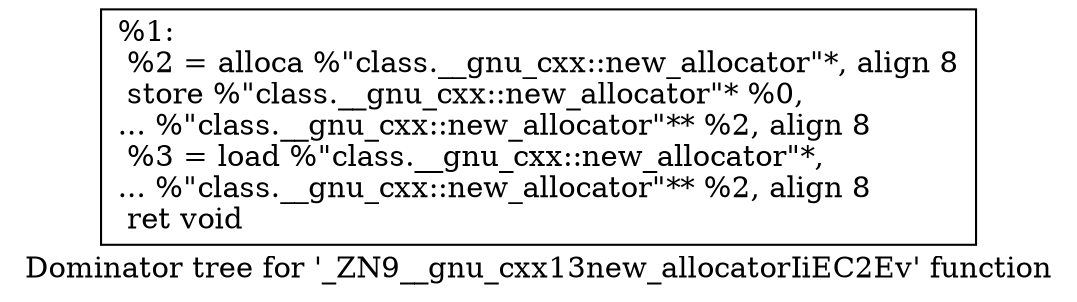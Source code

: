 digraph "Dominator tree for '_ZN9__gnu_cxx13new_allocatorIiEC2Ev' function" {
	label="Dominator tree for '_ZN9__gnu_cxx13new_allocatorIiEC2Ev' function";

	Node0x1471880 [shape=record,label="{%1:\l  %2 = alloca %\"class.__gnu_cxx::new_allocator\"*, align 8\l  store %\"class.__gnu_cxx::new_allocator\"* %0,\l... %\"class.__gnu_cxx::new_allocator\"** %2, align 8\l  %3 = load %\"class.__gnu_cxx::new_allocator\"*,\l... %\"class.__gnu_cxx::new_allocator\"** %2, align 8\l  ret void\l}"];
}

